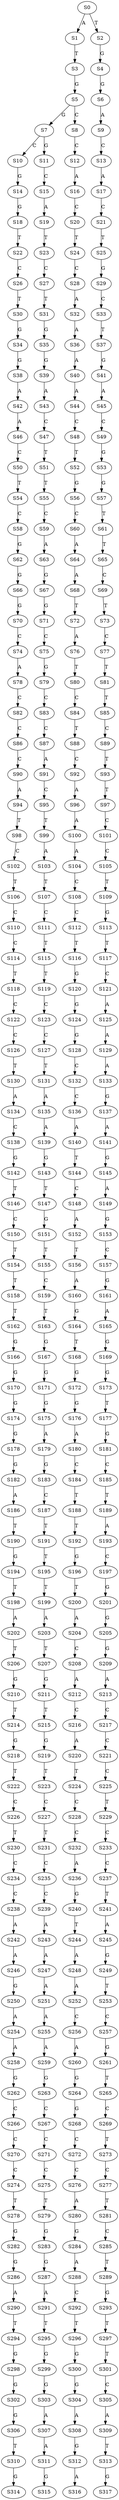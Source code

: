 strict digraph  {
	S0 -> S1 [ label = A ];
	S0 -> S2 [ label = T ];
	S1 -> S3 [ label = T ];
	S2 -> S4 [ label = G ];
	S3 -> S5 [ label = G ];
	S4 -> S6 [ label = G ];
	S5 -> S7 [ label = G ];
	S5 -> S8 [ label = C ];
	S6 -> S9 [ label = A ];
	S7 -> S10 [ label = C ];
	S7 -> S11 [ label = G ];
	S8 -> S12 [ label = C ];
	S9 -> S13 [ label = C ];
	S10 -> S14 [ label = G ];
	S11 -> S15 [ label = C ];
	S12 -> S16 [ label = A ];
	S13 -> S17 [ label = A ];
	S14 -> S18 [ label = G ];
	S15 -> S19 [ label = A ];
	S16 -> S20 [ label = C ];
	S17 -> S21 [ label = C ];
	S18 -> S22 [ label = T ];
	S19 -> S23 [ label = T ];
	S20 -> S24 [ label = T ];
	S21 -> S25 [ label = T ];
	S22 -> S26 [ label = C ];
	S23 -> S27 [ label = C ];
	S24 -> S28 [ label = C ];
	S25 -> S29 [ label = G ];
	S26 -> S30 [ label = T ];
	S27 -> S31 [ label = T ];
	S28 -> S32 [ label = A ];
	S29 -> S33 [ label = C ];
	S30 -> S34 [ label = G ];
	S31 -> S35 [ label = G ];
	S32 -> S36 [ label = A ];
	S33 -> S37 [ label = T ];
	S34 -> S38 [ label = G ];
	S35 -> S39 [ label = G ];
	S36 -> S40 [ label = A ];
	S37 -> S41 [ label = G ];
	S38 -> S42 [ label = A ];
	S39 -> S43 [ label = A ];
	S40 -> S44 [ label = A ];
	S41 -> S45 [ label = A ];
	S42 -> S46 [ label = A ];
	S43 -> S47 [ label = C ];
	S44 -> S48 [ label = C ];
	S45 -> S49 [ label = C ];
	S46 -> S50 [ label = C ];
	S47 -> S51 [ label = T ];
	S48 -> S52 [ label = T ];
	S49 -> S53 [ label = G ];
	S50 -> S54 [ label = T ];
	S51 -> S55 [ label = T ];
	S52 -> S56 [ label = G ];
	S53 -> S57 [ label = G ];
	S54 -> S58 [ label = C ];
	S55 -> S59 [ label = C ];
	S56 -> S60 [ label = C ];
	S57 -> S61 [ label = T ];
	S58 -> S62 [ label = G ];
	S59 -> S63 [ label = A ];
	S60 -> S64 [ label = A ];
	S61 -> S65 [ label = T ];
	S62 -> S66 [ label = G ];
	S63 -> S67 [ label = G ];
	S64 -> S68 [ label = A ];
	S65 -> S69 [ label = C ];
	S66 -> S70 [ label = G ];
	S67 -> S71 [ label = G ];
	S68 -> S72 [ label = T ];
	S69 -> S73 [ label = T ];
	S70 -> S74 [ label = C ];
	S71 -> S75 [ label = C ];
	S72 -> S76 [ label = A ];
	S73 -> S77 [ label = C ];
	S74 -> S78 [ label = A ];
	S75 -> S79 [ label = G ];
	S76 -> S80 [ label = T ];
	S77 -> S81 [ label = T ];
	S78 -> S82 [ label = C ];
	S79 -> S83 [ label = C ];
	S80 -> S84 [ label = C ];
	S81 -> S85 [ label = T ];
	S82 -> S86 [ label = C ];
	S83 -> S87 [ label = C ];
	S84 -> S88 [ label = T ];
	S85 -> S89 [ label = C ];
	S86 -> S90 [ label = C ];
	S87 -> S91 [ label = A ];
	S88 -> S92 [ label = C ];
	S89 -> S93 [ label = T ];
	S90 -> S94 [ label = A ];
	S91 -> S95 [ label = C ];
	S92 -> S96 [ label = A ];
	S93 -> S97 [ label = T ];
	S94 -> S98 [ label = T ];
	S95 -> S99 [ label = T ];
	S96 -> S100 [ label = A ];
	S97 -> S101 [ label = C ];
	S98 -> S102 [ label = C ];
	S99 -> S103 [ label = A ];
	S100 -> S104 [ label = A ];
	S101 -> S105 [ label = C ];
	S102 -> S106 [ label = T ];
	S103 -> S107 [ label = T ];
	S104 -> S108 [ label = C ];
	S105 -> S109 [ label = T ];
	S106 -> S110 [ label = C ];
	S107 -> S111 [ label = C ];
	S108 -> S112 [ label = C ];
	S109 -> S113 [ label = G ];
	S110 -> S114 [ label = C ];
	S111 -> S115 [ label = T ];
	S112 -> S116 [ label = T ];
	S113 -> S117 [ label = T ];
	S114 -> S118 [ label = T ];
	S115 -> S119 [ label = T ];
	S116 -> S120 [ label = G ];
	S117 -> S121 [ label = C ];
	S118 -> S122 [ label = C ];
	S119 -> S123 [ label = C ];
	S120 -> S124 [ label = G ];
	S121 -> S125 [ label = A ];
	S122 -> S126 [ label = C ];
	S123 -> S127 [ label = C ];
	S124 -> S128 [ label = G ];
	S125 -> S129 [ label = A ];
	S126 -> S130 [ label = T ];
	S127 -> S131 [ label = T ];
	S128 -> S132 [ label = C ];
	S129 -> S133 [ label = A ];
	S130 -> S134 [ label = A ];
	S131 -> S135 [ label = A ];
	S132 -> S136 [ label = C ];
	S133 -> S137 [ label = G ];
	S134 -> S138 [ label = C ];
	S135 -> S139 [ label = A ];
	S136 -> S140 [ label = A ];
	S137 -> S141 [ label = A ];
	S138 -> S142 [ label = G ];
	S139 -> S143 [ label = G ];
	S140 -> S144 [ label = T ];
	S141 -> S145 [ label = G ];
	S142 -> S146 [ label = T ];
	S143 -> S147 [ label = T ];
	S144 -> S148 [ label = C ];
	S145 -> S149 [ label = A ];
	S146 -> S150 [ label = C ];
	S147 -> S151 [ label = G ];
	S148 -> S152 [ label = A ];
	S149 -> S153 [ label = G ];
	S150 -> S154 [ label = T ];
	S151 -> S155 [ label = T ];
	S152 -> S156 [ label = T ];
	S153 -> S157 [ label = C ];
	S154 -> S158 [ label = T ];
	S155 -> S159 [ label = C ];
	S156 -> S160 [ label = A ];
	S157 -> S161 [ label = G ];
	S158 -> S162 [ label = T ];
	S159 -> S163 [ label = T ];
	S160 -> S164 [ label = G ];
	S161 -> S165 [ label = A ];
	S162 -> S166 [ label = G ];
	S163 -> S167 [ label = G ];
	S164 -> S168 [ label = T ];
	S165 -> S169 [ label = G ];
	S166 -> S170 [ label = G ];
	S167 -> S171 [ label = G ];
	S168 -> S172 [ label = G ];
	S169 -> S173 [ label = G ];
	S170 -> S174 [ label = G ];
	S171 -> S175 [ label = G ];
	S172 -> S176 [ label = G ];
	S173 -> S177 [ label = T ];
	S174 -> S178 [ label = G ];
	S175 -> S179 [ label = A ];
	S176 -> S180 [ label = A ];
	S177 -> S181 [ label = G ];
	S178 -> S182 [ label = G ];
	S179 -> S183 [ label = G ];
	S180 -> S184 [ label = C ];
	S181 -> S185 [ label = C ];
	S182 -> S186 [ label = A ];
	S183 -> S187 [ label = C ];
	S184 -> S188 [ label = T ];
	S185 -> S189 [ label = T ];
	S186 -> S190 [ label = T ];
	S187 -> S191 [ label = T ];
	S188 -> S192 [ label = T ];
	S189 -> S193 [ label = A ];
	S190 -> S194 [ label = G ];
	S191 -> S195 [ label = T ];
	S192 -> S196 [ label = G ];
	S193 -> S197 [ label = C ];
	S194 -> S198 [ label = T ];
	S195 -> S199 [ label = T ];
	S196 -> S200 [ label = T ];
	S197 -> S201 [ label = G ];
	S198 -> S202 [ label = A ];
	S199 -> S203 [ label = A ];
	S200 -> S204 [ label = A ];
	S201 -> S205 [ label = G ];
	S202 -> S206 [ label = T ];
	S203 -> S207 [ label = T ];
	S204 -> S208 [ label = C ];
	S205 -> S209 [ label = G ];
	S206 -> S210 [ label = G ];
	S207 -> S211 [ label = G ];
	S208 -> S212 [ label = A ];
	S209 -> S213 [ label = A ];
	S210 -> S214 [ label = T ];
	S211 -> S215 [ label = T ];
	S212 -> S216 [ label = C ];
	S213 -> S217 [ label = C ];
	S214 -> S218 [ label = G ];
	S215 -> S219 [ label = G ];
	S216 -> S220 [ label = A ];
	S217 -> S221 [ label = C ];
	S218 -> S222 [ label = T ];
	S219 -> S223 [ label = T ];
	S220 -> S224 [ label = T ];
	S221 -> S225 [ label = C ];
	S222 -> S226 [ label = C ];
	S223 -> S227 [ label = C ];
	S224 -> S228 [ label = C ];
	S225 -> S229 [ label = T ];
	S226 -> S230 [ label = T ];
	S227 -> S231 [ label = T ];
	S228 -> S232 [ label = C ];
	S229 -> S233 [ label = C ];
	S230 -> S234 [ label = C ];
	S231 -> S235 [ label = C ];
	S232 -> S236 [ label = A ];
	S233 -> S237 [ label = C ];
	S234 -> S238 [ label = C ];
	S235 -> S239 [ label = C ];
	S236 -> S240 [ label = G ];
	S237 -> S241 [ label = T ];
	S238 -> S242 [ label = A ];
	S239 -> S243 [ label = A ];
	S240 -> S244 [ label = T ];
	S241 -> S245 [ label = A ];
	S242 -> S246 [ label = A ];
	S243 -> S247 [ label = A ];
	S244 -> S248 [ label = A ];
	S245 -> S249 [ label = G ];
	S246 -> S250 [ label = G ];
	S247 -> S251 [ label = A ];
	S248 -> S252 [ label = A ];
	S249 -> S253 [ label = T ];
	S250 -> S254 [ label = A ];
	S251 -> S255 [ label = A ];
	S252 -> S256 [ label = C ];
	S253 -> S257 [ label = C ];
	S254 -> S258 [ label = A ];
	S255 -> S259 [ label = A ];
	S256 -> S260 [ label = A ];
	S257 -> S261 [ label = G ];
	S258 -> S262 [ label = G ];
	S259 -> S263 [ label = G ];
	S260 -> S264 [ label = G ];
	S261 -> S265 [ label = T ];
	S262 -> S266 [ label = C ];
	S263 -> S267 [ label = C ];
	S264 -> S268 [ label = G ];
	S265 -> S269 [ label = C ];
	S266 -> S270 [ label = C ];
	S267 -> S271 [ label = C ];
	S268 -> S272 [ label = C ];
	S269 -> S273 [ label = T ];
	S270 -> S274 [ label = C ];
	S271 -> S275 [ label = C ];
	S272 -> S276 [ label = C ];
	S273 -> S277 [ label = C ];
	S274 -> S278 [ label = T ];
	S275 -> S279 [ label = T ];
	S276 -> S280 [ label = A ];
	S277 -> S281 [ label = T ];
	S278 -> S282 [ label = G ];
	S279 -> S283 [ label = G ];
	S280 -> S284 [ label = G ];
	S281 -> S285 [ label = C ];
	S282 -> S286 [ label = G ];
	S283 -> S287 [ label = G ];
	S284 -> S288 [ label = A ];
	S285 -> S289 [ label = T ];
	S286 -> S290 [ label = A ];
	S287 -> S291 [ label = A ];
	S288 -> S292 [ label = C ];
	S289 -> S293 [ label = G ];
	S290 -> S294 [ label = T ];
	S291 -> S295 [ label = T ];
	S292 -> S296 [ label = T ];
	S293 -> S297 [ label = T ];
	S294 -> S298 [ label = G ];
	S295 -> S299 [ label = G ];
	S296 -> S300 [ label = G ];
	S297 -> S301 [ label = T ];
	S298 -> S302 [ label = G ];
	S299 -> S303 [ label = G ];
	S300 -> S304 [ label = G ];
	S301 -> S305 [ label = C ];
	S302 -> S306 [ label = G ];
	S303 -> S307 [ label = A ];
	S304 -> S308 [ label = A ];
	S305 -> S309 [ label = A ];
	S306 -> S310 [ label = T ];
	S307 -> S311 [ label = A ];
	S308 -> S312 [ label = G ];
	S309 -> S313 [ label = T ];
	S310 -> S314 [ label = G ];
	S311 -> S315 [ label = G ];
	S312 -> S316 [ label = A ];
	S313 -> S317 [ label = G ];
}
